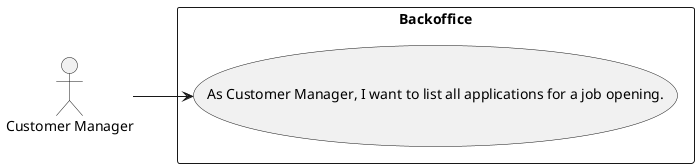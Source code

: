 @startuml US1005_UCD

:Customer Manager: as CustomerManager


left to right direction

rectangle "Backoffice" {
  usecase "As Customer Manager, I want to list all applications for a job opening." as listApplications
}

CustomerManager --> (listApplications)

@enduml

